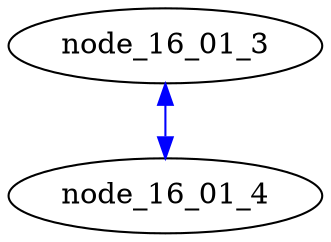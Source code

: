 strict digraph graph_16_01_1
{
	subgraph subgraph_16_01_2
	{
		node_16_01_3 -> node_16_01_4
		[
			color = blue
			dir   = "both",
		]
	}
}
